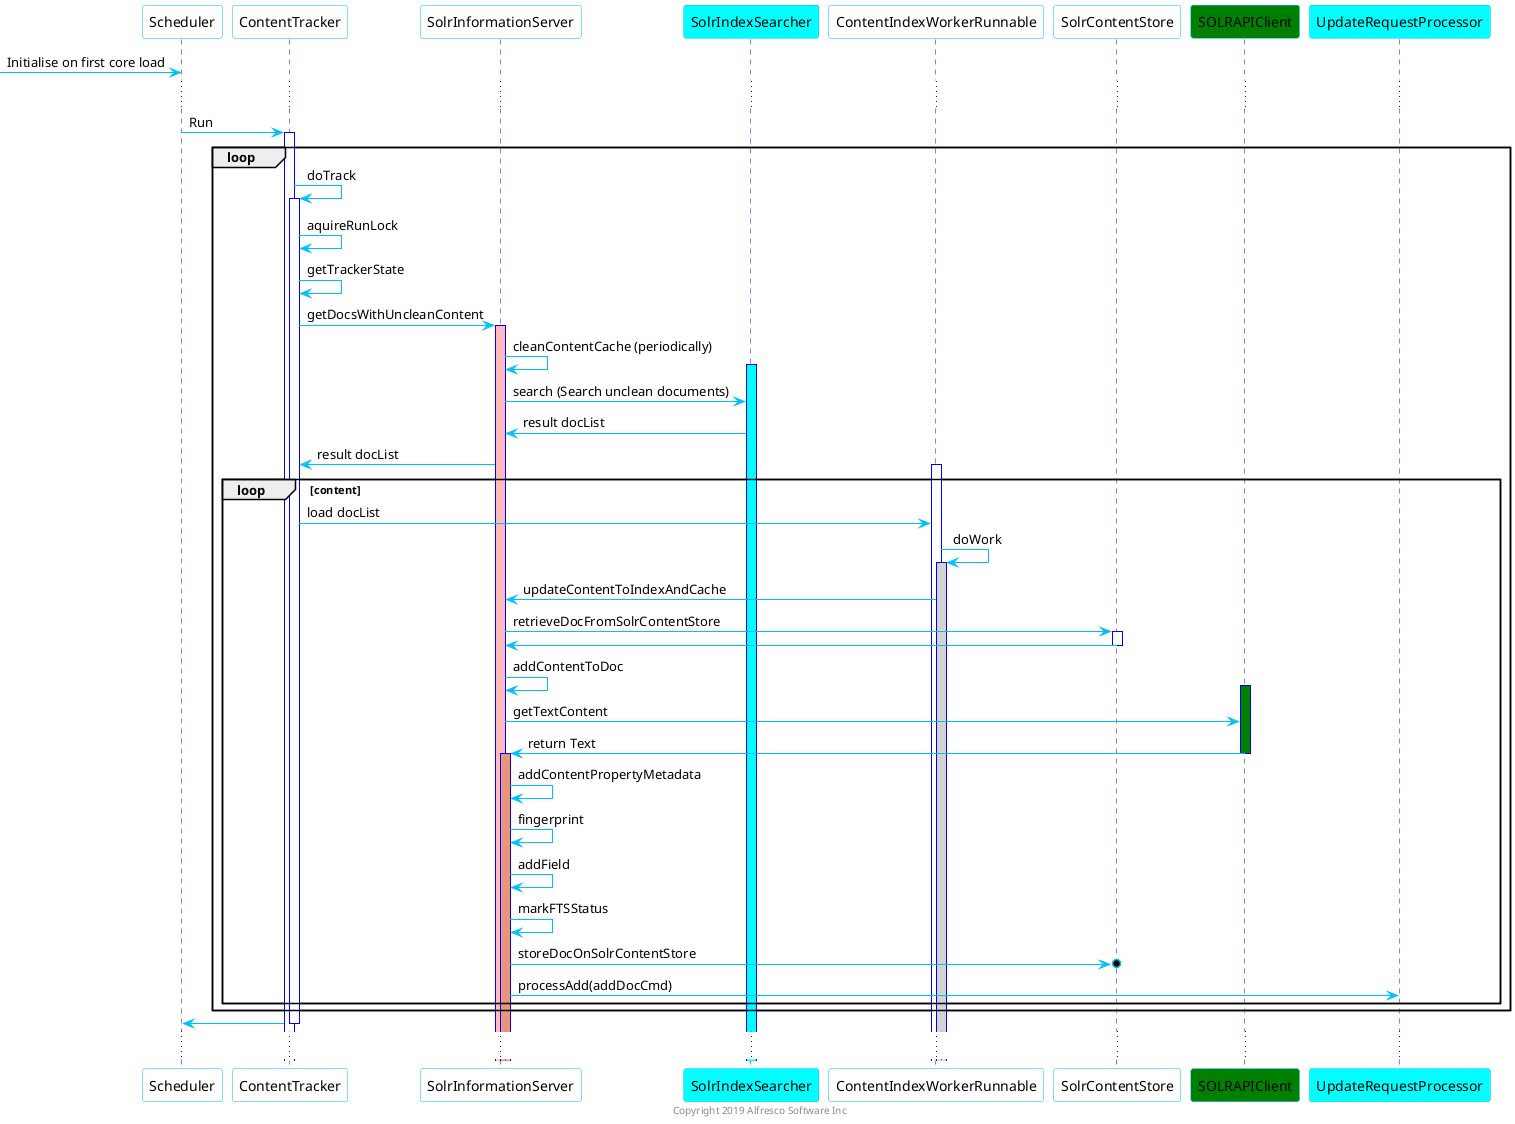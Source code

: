 @startuml
skinparam  sequence  {
	ArrowColor DeepSkyBlue
	ActorBorderColor DeepSkyBlue
	LifeLineBorderColor blue
	ParticipantBorderColor DeepSkyBlue
	ParticipantBackgroundColor white
}

 [-> Scheduler : Initialise on first core load

 ...
 Scheduler -> ContentTracker: Run
 activate ContentTracker
 loop  
 	
    ContentTracker -> ContentTracker: doTrack
    activate ContentTracker
    ContentTracker -> ContentTracker: aquireRunLock
    ContentTracker -> ContentTracker: getTrackerState
    ContentTracker -> SolrInformationServer: getDocsWithUncleanContent
    activate SolrInformationServer  #FFBBBB
    SolrInformationServer -> SolrInformationServer: cleanContentCache (periodically)
    participant SolrIndexSearcher  #aqua
    activate SolrIndexSearcher #aqua
    SolrInformationServer -> SolrIndexSearcher: search (Search unclean documents)
    SolrIndexSearcher -> SolrInformationServer: result docList
    ContentTracker <- SolrInformationServer: result docList
    loop content
       activate ContentIndexWorkerRunnable
       ContentTracker -> ContentIndexWorkerRunnable: load docList
       ContentIndexWorkerRunnable -> ContentIndexWorkerRunnable: doWork
       activate ContentIndexWorkerRunnable #lightgrey
       ContentIndexWorkerRunnable -> SolrInformationServer: updateContentToIndexAndCache
       SolrInformationServer -> SolrContentStore: retrieveDocFromSolrContentStore
       activate SolrContentStore
       SolrContentStore -> SolrInformationServer
       deactivate SolrContentStore
       SolrInformationServer -> SolrInformationServer: addContentToDoc
       participant SOLRAPIClient  #green
       activate SOLRAPIClient  #green
       SolrInformationServer -> SOLRAPIClient: getTextContent
       SolrInformationServer <- SOLRAPIClient: return Text
       deactivate SOLRAPIClient
       activate SolrInformationServer #DarkSalmon
       SolrInformationServer -> SolrInformationServer:addContentPropertyMetadata 
       SolrInformationServer -> SolrInformationServer:fingerprint
       SolrInformationServer -> SolrInformationServer:addField
       SolrInformationServer -> SolrInformationServer:markFTSStatus
       SolrInformationServer ->o  SolrContentStore:storeDocOnSolrContentStore
       participant UpdateRequestProcessor  #aqua
       SolrInformationServer -> UpdateRequestProcessor:processAdd(addDocCmd)
    end
end    
 ContentTracker -> Scheduler
 deactivate ContentTracker
...
 center footer Copyright 2019 Alfresco Software Inc
 
 @enduml